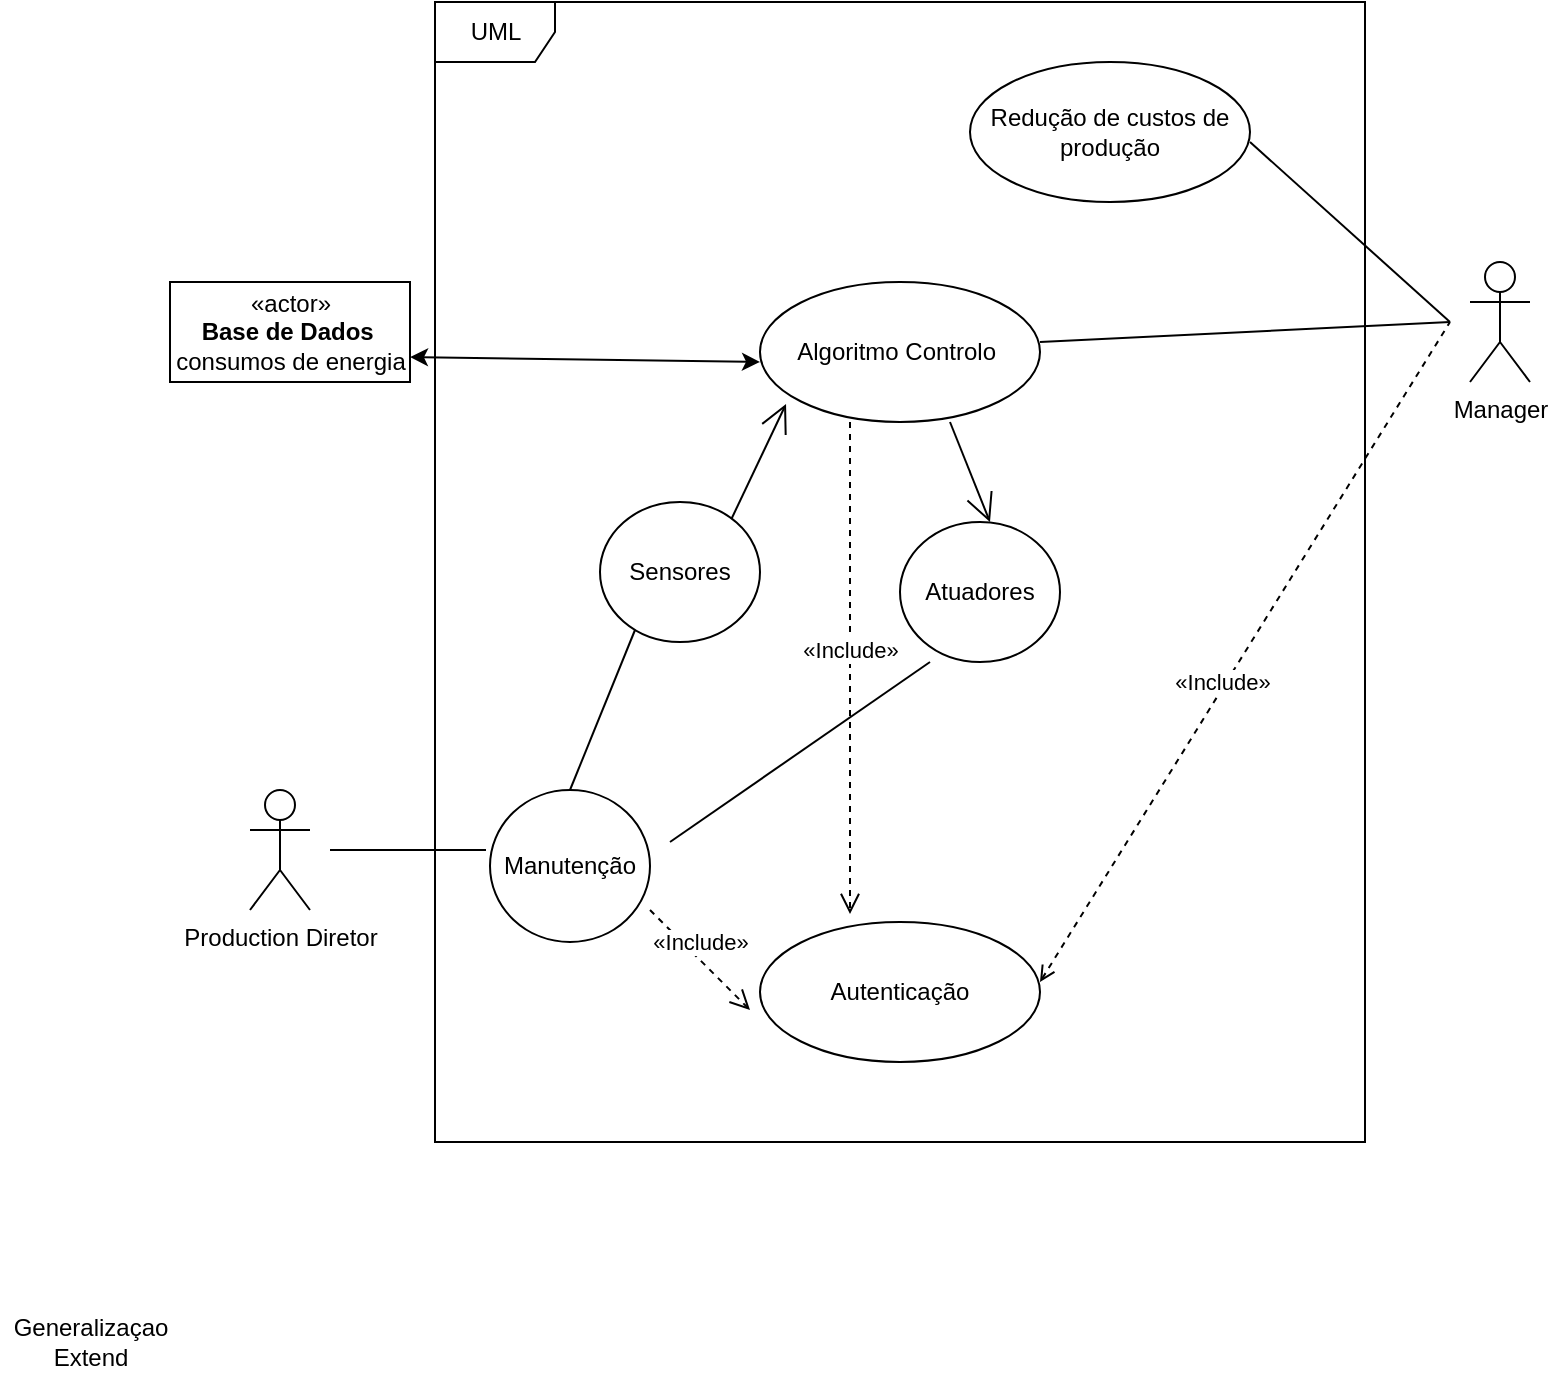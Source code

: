 <mxfile version="14.4.8" type="github">
  <diagram id="Zdv1xs_29P3Mfl3cu5MO" name="UML">
    <mxGraphModel dx="1422" dy="762" grid="1" gridSize="10" guides="1" tooltips="1" connect="1" arrows="1" fold="1" page="1" pageScale="1" pageWidth="1169" pageHeight="827" math="0" shadow="0">
      <root>
        <mxCell id="0" />
        <mxCell id="1" parent="0" />
        <mxCell id="woczWqMUHimMObq-JOAm-1" value="UML" style="shape=umlFrame;whiteSpace=wrap;html=1;" parent="1" vertex="1">
          <mxGeometry x="352.5" y="20" width="465" height="570" as="geometry" />
        </mxCell>
        <mxCell id="woczWqMUHimMObq-JOAm-2" value="«actor»&lt;br&gt;&lt;b&gt;Base de Dados&amp;nbsp;&lt;br&gt;&lt;/b&gt;consumos de energia" style="html=1;" parent="1" vertex="1">
          <mxGeometry x="220" y="160" width="120" height="50" as="geometry" />
        </mxCell>
        <mxCell id="woczWqMUHimMObq-JOAm-3" value="Redução de custos de&lt;br&gt;produção" style="ellipse;whiteSpace=wrap;html=1;" parent="1" vertex="1">
          <mxGeometry x="620" y="50" width="140" height="70" as="geometry" />
        </mxCell>
        <mxCell id="woczWqMUHimMObq-JOAm-4" value="Manager" style="shape=umlActor;verticalLabelPosition=bottom;verticalAlign=top;html=1;" parent="1" vertex="1">
          <mxGeometry x="870" y="150" width="30" height="60" as="geometry" />
        </mxCell>
        <mxCell id="woczWqMUHimMObq-JOAm-5" value="" style="endArrow=none;html=1;" parent="1" edge="1">
          <mxGeometry width="50" height="50" relative="1" as="geometry">
            <mxPoint x="860" y="180" as="sourcePoint" />
            <mxPoint x="760" y="90" as="targetPoint" />
          </mxGeometry>
        </mxCell>
        <mxCell id="woczWqMUHimMObq-JOAm-6" value="Algoritmo Controlo&amp;nbsp;" style="ellipse;whiteSpace=wrap;html=1;" parent="1" vertex="1">
          <mxGeometry x="515" y="160" width="140" height="70" as="geometry" />
        </mxCell>
        <mxCell id="woczWqMUHimMObq-JOAm-7" value="" style="endArrow=none;html=1;" parent="1" edge="1">
          <mxGeometry width="50" height="50" relative="1" as="geometry">
            <mxPoint x="860" y="180" as="sourcePoint" />
            <mxPoint x="655" y="190" as="targetPoint" />
          </mxGeometry>
        </mxCell>
        <mxCell id="woczWqMUHimMObq-JOAm-8" value="" style="endArrow=open;endFill=1;endSize=12;html=1;exitX=0.093;exitY=0.871;exitDx=0;exitDy=0;exitPerimeter=0;entryX=0.093;entryY=0.871;entryDx=0;entryDy=0;entryPerimeter=0;" parent="1" target="woczWqMUHimMObq-JOAm-6" edge="1">
          <mxGeometry width="160" relative="1" as="geometry">
            <mxPoint x="500" y="280" as="sourcePoint" />
            <mxPoint x="520" y="230" as="targetPoint" />
          </mxGeometry>
        </mxCell>
        <mxCell id="woczWqMUHimMObq-JOAm-9" value="Sensores" style="ellipse;whiteSpace=wrap;html=1;" parent="1" vertex="1">
          <mxGeometry x="435" y="270" width="80" height="70" as="geometry" />
        </mxCell>
        <mxCell id="woczWqMUHimMObq-JOAm-10" value="Atuadores" style="ellipse;whiteSpace=wrap;html=1;" parent="1" vertex="1">
          <mxGeometry x="585" y="280" width="80" height="70" as="geometry" />
        </mxCell>
        <mxCell id="woczWqMUHimMObq-JOAm-11" value="" style="endArrow=open;endFill=1;endSize=12;html=1;" parent="1" edge="1">
          <mxGeometry width="160" relative="1" as="geometry">
            <mxPoint x="610" y="230" as="sourcePoint" />
            <mxPoint x="630" y="280" as="targetPoint" />
          </mxGeometry>
        </mxCell>
        <mxCell id="woczWqMUHimMObq-JOAm-12" value="" style="endArrow=classic;startArrow=classic;html=1;exitX=1;exitY=0.75;exitDx=0;exitDy=0;" parent="1" source="woczWqMUHimMObq-JOAm-2" edge="1">
          <mxGeometry width="50" height="50" relative="1" as="geometry">
            <mxPoint x="425" y="190" as="sourcePoint" />
            <mxPoint x="515" y="200" as="targetPoint" />
          </mxGeometry>
        </mxCell>
        <mxCell id="woczWqMUHimMObq-JOAm-13" value="Production Diretor" style="shape=umlActor;verticalLabelPosition=bottom;verticalAlign=top;html=1;" parent="1" vertex="1">
          <mxGeometry x="260" y="414" width="30" height="60" as="geometry" />
        </mxCell>
        <mxCell id="woczWqMUHimMObq-JOAm-14" value="Manutenção" style="ellipse;whiteSpace=wrap;html=1;" parent="1" vertex="1">
          <mxGeometry x="380" y="414" width="80" height="76" as="geometry" />
        </mxCell>
        <mxCell id="woczWqMUHimMObq-JOAm-15" value="" style="endArrow=none;html=1;exitX=-0.025;exitY=0.395;exitDx=0;exitDy=0;exitPerimeter=0;" parent="1" source="woczWqMUHimMObq-JOAm-14" edge="1">
          <mxGeometry width="50" height="50" relative="1" as="geometry">
            <mxPoint x="370" y="443.5" as="sourcePoint" />
            <mxPoint x="300" y="444" as="targetPoint" />
          </mxGeometry>
        </mxCell>
        <mxCell id="woczWqMUHimMObq-JOAm-16" value="«Include»" style="html=1;verticalAlign=bottom;endArrow=open;dashed=1;endSize=8;" parent="1" edge="1">
          <mxGeometry relative="1" as="geometry">
            <mxPoint x="560" y="230" as="sourcePoint" />
            <mxPoint x="560" y="476" as="targetPoint" />
          </mxGeometry>
        </mxCell>
        <mxCell id="woczWqMUHimMObq-JOAm-17" value="" style="endArrow=none;html=1;" parent="1" edge="1">
          <mxGeometry width="50" height="50" relative="1" as="geometry">
            <mxPoint x="452.5" y="334" as="sourcePoint" />
            <mxPoint x="420" y="414" as="targetPoint" />
          </mxGeometry>
        </mxCell>
        <mxCell id="woczWqMUHimMObq-JOAm-18" value="" style="endArrow=none;html=1;" parent="1" edge="1">
          <mxGeometry width="50" height="50" relative="1" as="geometry">
            <mxPoint x="600" y="350" as="sourcePoint" />
            <mxPoint x="470" y="440" as="targetPoint" />
          </mxGeometry>
        </mxCell>
        <mxCell id="woczWqMUHimMObq-JOAm-19" value="Autenticação" style="ellipse;whiteSpace=wrap;html=1;" parent="1" vertex="1">
          <mxGeometry x="515" y="480" width="140" height="70" as="geometry" />
        </mxCell>
        <mxCell id="woczWqMUHimMObq-JOAm-20" value="«Include»" style="html=1;verticalAlign=bottom;endArrow=open;dashed=1;endSize=8;" parent="1" edge="1">
          <mxGeometry relative="1" as="geometry">
            <mxPoint x="460" y="474" as="sourcePoint" />
            <mxPoint x="510" y="524" as="targetPoint" />
          </mxGeometry>
        </mxCell>
        <mxCell id="woczWqMUHimMObq-JOAm-21" value="" style="endArrow=none;html=1;dashed=1;startArrow=open;startFill=0;" parent="1" edge="1">
          <mxGeometry width="50" height="50" relative="1" as="geometry">
            <mxPoint x="655" y="510" as="sourcePoint" />
            <mxPoint x="860" y="180" as="targetPoint" />
          </mxGeometry>
        </mxCell>
        <mxCell id="woczWqMUHimMObq-JOAm-22" value="«Include»" style="edgeLabel;html=1;align=center;verticalAlign=middle;resizable=0;points=[];" parent="woczWqMUHimMObq-JOAm-21" vertex="1" connectable="0">
          <mxGeometry x="-0.097" y="2" relative="1" as="geometry">
            <mxPoint as="offset" />
          </mxGeometry>
        </mxCell>
        <mxCell id="yQmnVeJeFmJb-4oSnkje-1" value="Generalizaçao&lt;br&gt;Extend&lt;br&gt;" style="text;html=1;align=center;verticalAlign=middle;resizable=0;points=[];autosize=1;" vertex="1" parent="1">
          <mxGeometry x="135" y="675" width="90" height="30" as="geometry" />
        </mxCell>
      </root>
    </mxGraphModel>
  </diagram>
</mxfile>
